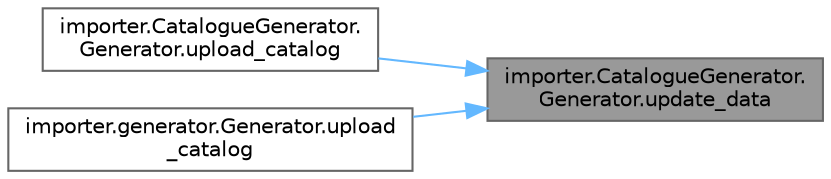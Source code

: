 digraph "importer.CatalogueGenerator.Generator.update_data"
{
 // LATEX_PDF_SIZE
  bgcolor="transparent";
  edge [fontname=Helvetica,fontsize=10,labelfontname=Helvetica,labelfontsize=10];
  node [fontname=Helvetica,fontsize=10,shape=box,height=0.2,width=0.4];
  rankdir="RL";
  Node1 [id="Node000001",label="importer.CatalogueGenerator.\lGenerator.update_data",height=0.2,width=0.4,color="gray40", fillcolor="grey60", style="filled", fontcolor="black",tooltip=" "];
  Node1 -> Node2 [id="edge3_Node000001_Node000002",dir="back",color="steelblue1",style="solid",tooltip=" "];
  Node2 [id="Node000002",label="importer.CatalogueGenerator.\lGenerator.upload_catalog",height=0.2,width=0.4,color="grey40", fillcolor="white", style="filled",URL="$classimporter_1_1_catalogue_generator_1_1_generator.html#a3e2898a27d7cbc30efa9f4273f1460c4",tooltip=" "];
  Node1 -> Node3 [id="edge4_Node000001_Node000003",dir="back",color="steelblue1",style="solid",tooltip=" "];
  Node3 [id="Node000003",label="importer.generator.Generator.upload\l_catalog",height=0.2,width=0.4,color="grey40", fillcolor="white", style="filled",URL="$classimporter_1_1generator_1_1_generator.html#a0ed6b63f59d6e3341a2ba7a0ed906c94",tooltip=" "];
}
